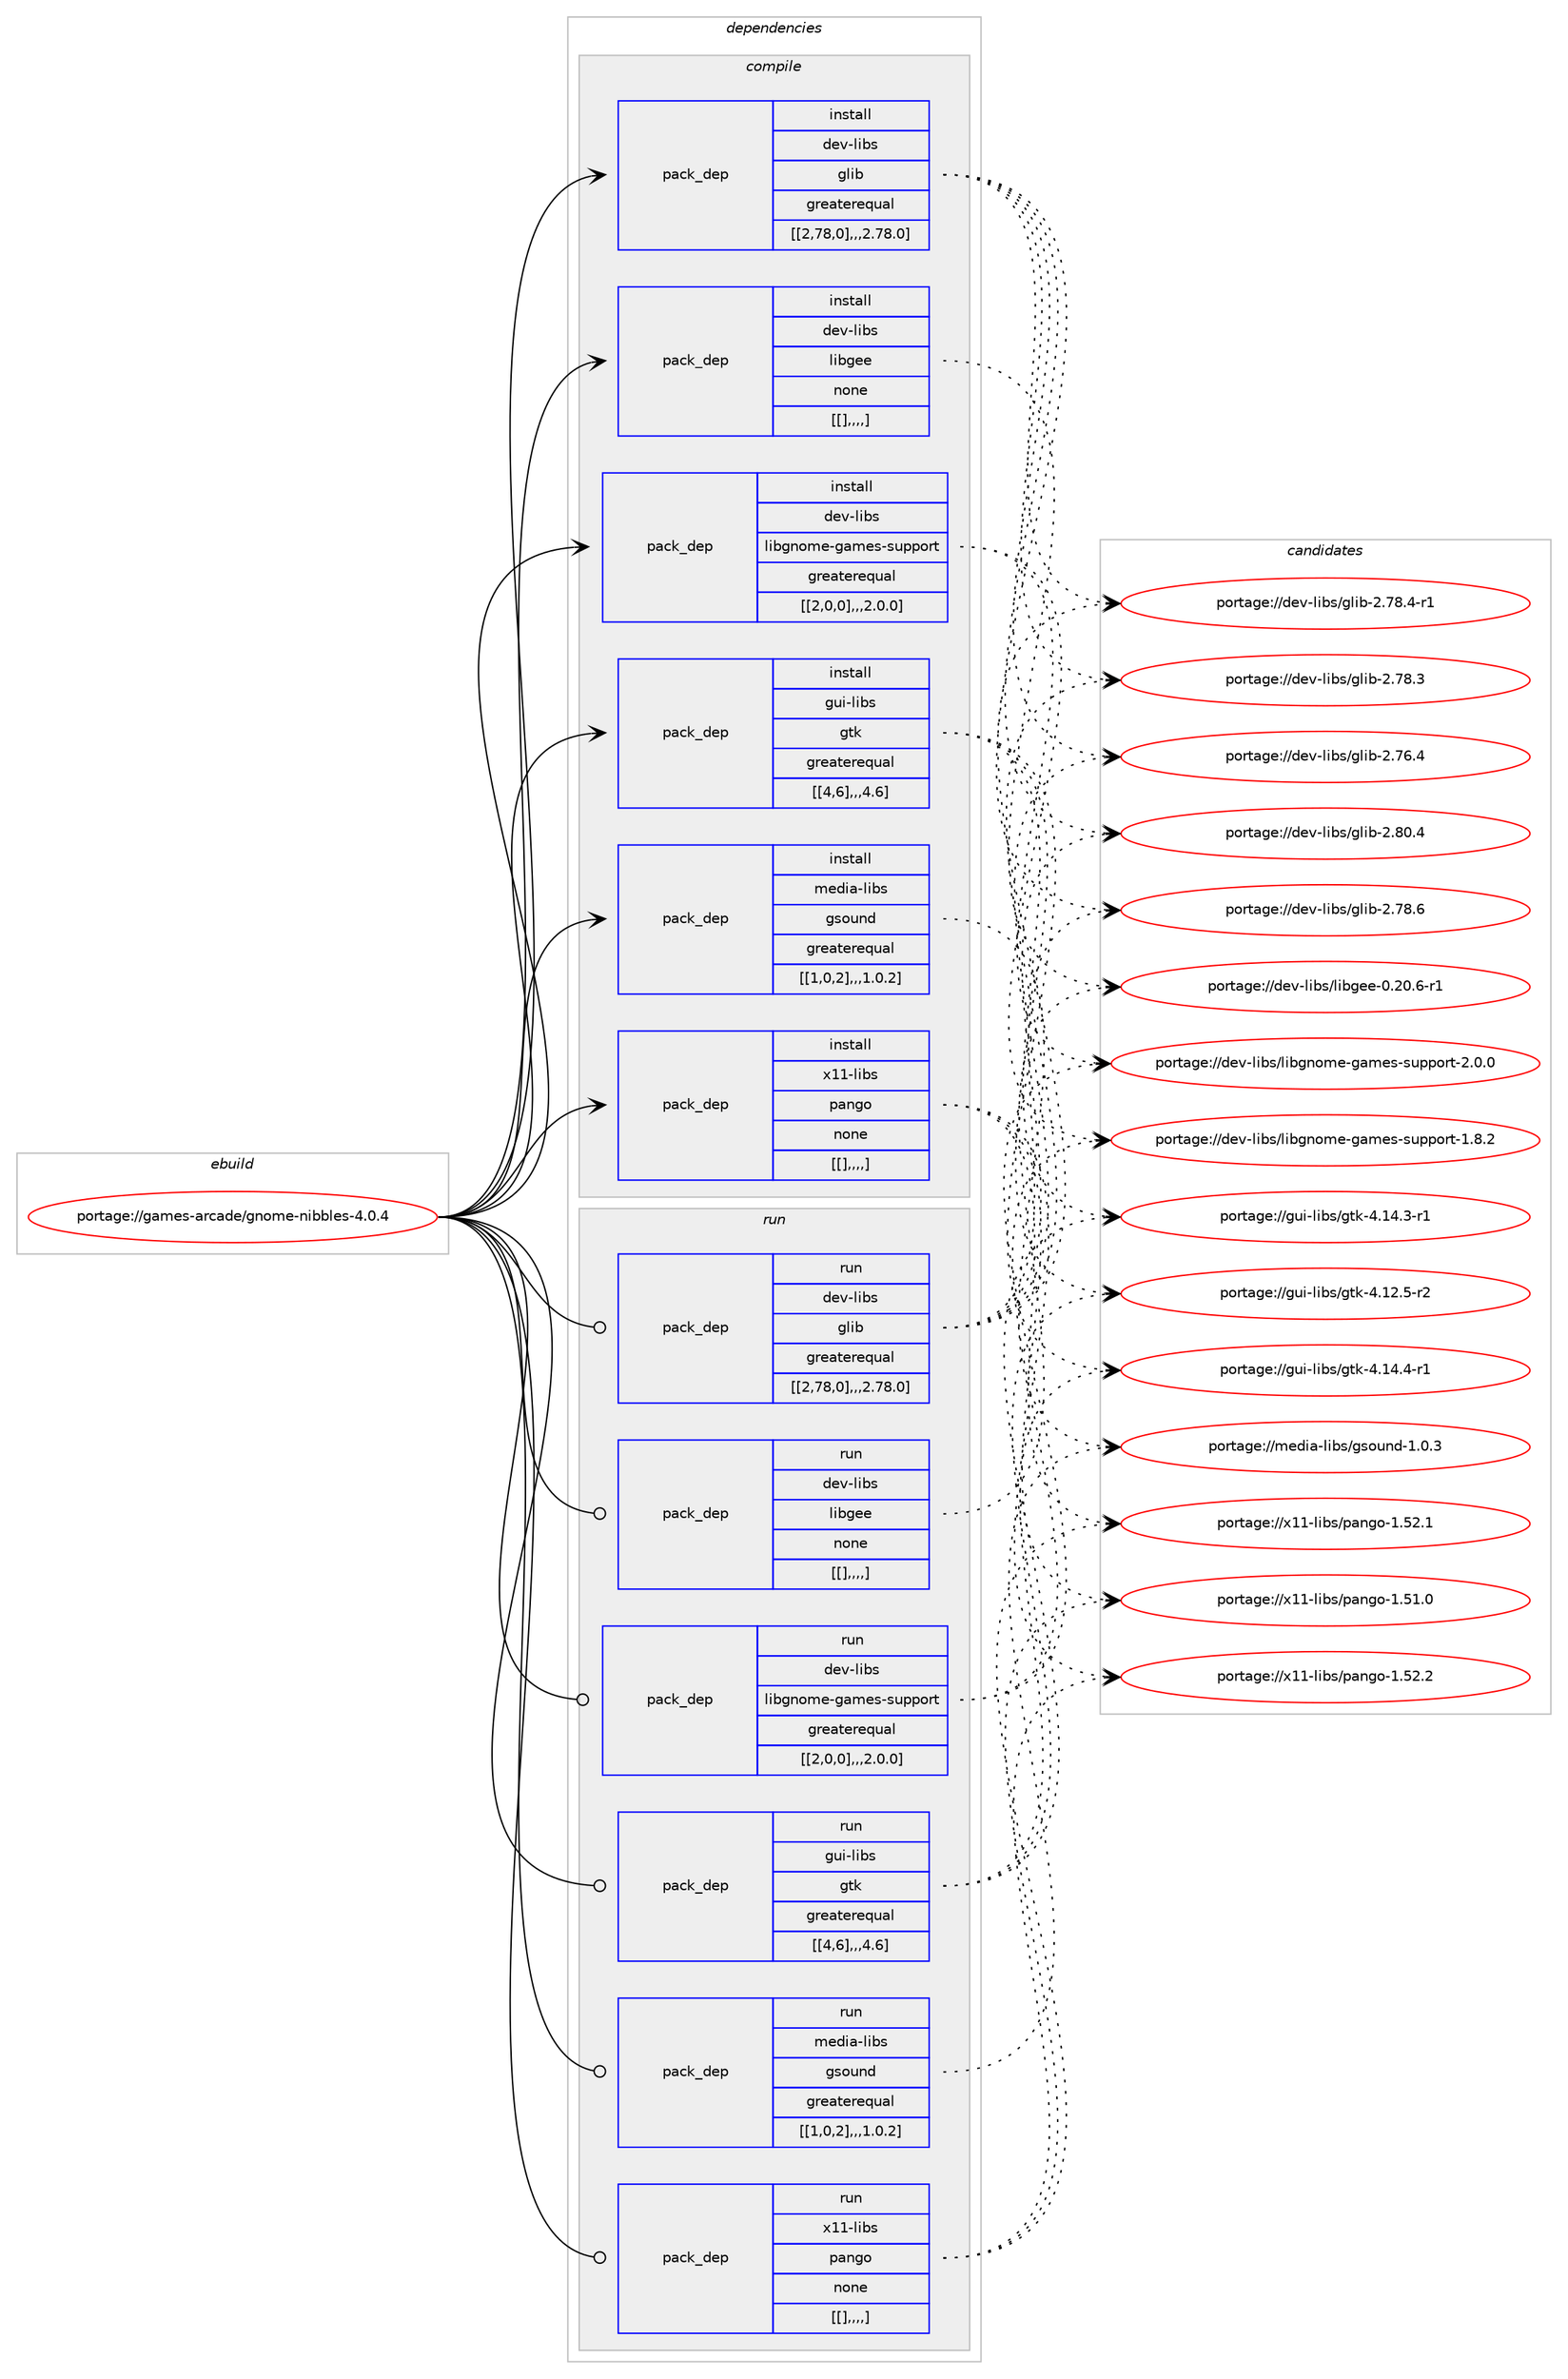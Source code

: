 digraph prolog {

# *************
# Graph options
# *************

newrank=true;
concentrate=true;
compound=true;
graph [rankdir=LR,fontname=Helvetica,fontsize=10,ranksep=1.5];#, ranksep=2.5, nodesep=0.2];
edge  [arrowhead=vee];
node  [fontname=Helvetica,fontsize=10];

# **********
# The ebuild
# **********

subgraph cluster_leftcol {
color=gray;
label=<<i>ebuild</i>>;
id [label="portage://games-arcade/gnome-nibbles-4.0.4", color=red, width=4, href="../games-arcade/gnome-nibbles-4.0.4.svg"];
}

# ****************
# The dependencies
# ****************

subgraph cluster_midcol {
color=gray;
label=<<i>dependencies</i>>;
subgraph cluster_compile {
fillcolor="#eeeeee";
style=filled;
label=<<i>compile</i>>;
subgraph pack162475 {
dependency228662 [label=<<TABLE BORDER="0" CELLBORDER="1" CELLSPACING="0" CELLPADDING="4" WIDTH="220"><TR><TD ROWSPAN="6" CELLPADDING="30">pack_dep</TD></TR><TR><TD WIDTH="110">install</TD></TR><TR><TD>dev-libs</TD></TR><TR><TD>glib</TD></TR><TR><TD>greaterequal</TD></TR><TR><TD>[[2,78,0],,,2.78.0]</TD></TR></TABLE>>, shape=none, color=blue];
}
id:e -> dependency228662:w [weight=20,style="solid",arrowhead="vee"];
subgraph pack162476 {
dependency228663 [label=<<TABLE BORDER="0" CELLBORDER="1" CELLSPACING="0" CELLPADDING="4" WIDTH="220"><TR><TD ROWSPAN="6" CELLPADDING="30">pack_dep</TD></TR><TR><TD WIDTH="110">install</TD></TR><TR><TD>dev-libs</TD></TR><TR><TD>libgee</TD></TR><TR><TD>none</TD></TR><TR><TD>[[],,,,]</TD></TR></TABLE>>, shape=none, color=blue];
}
id:e -> dependency228663:w [weight=20,style="solid",arrowhead="vee"];
subgraph pack162477 {
dependency228664 [label=<<TABLE BORDER="0" CELLBORDER="1" CELLSPACING="0" CELLPADDING="4" WIDTH="220"><TR><TD ROWSPAN="6" CELLPADDING="30">pack_dep</TD></TR><TR><TD WIDTH="110">install</TD></TR><TR><TD>dev-libs</TD></TR><TR><TD>libgnome-games-support</TD></TR><TR><TD>greaterequal</TD></TR><TR><TD>[[2,0,0],,,2.0.0]</TD></TR></TABLE>>, shape=none, color=blue];
}
id:e -> dependency228664:w [weight=20,style="solid",arrowhead="vee"];
subgraph pack162478 {
dependency228665 [label=<<TABLE BORDER="0" CELLBORDER="1" CELLSPACING="0" CELLPADDING="4" WIDTH="220"><TR><TD ROWSPAN="6" CELLPADDING="30">pack_dep</TD></TR><TR><TD WIDTH="110">install</TD></TR><TR><TD>gui-libs</TD></TR><TR><TD>gtk</TD></TR><TR><TD>greaterequal</TD></TR><TR><TD>[[4,6],,,4.6]</TD></TR></TABLE>>, shape=none, color=blue];
}
id:e -> dependency228665:w [weight=20,style="solid",arrowhead="vee"];
subgraph pack162479 {
dependency228666 [label=<<TABLE BORDER="0" CELLBORDER="1" CELLSPACING="0" CELLPADDING="4" WIDTH="220"><TR><TD ROWSPAN="6" CELLPADDING="30">pack_dep</TD></TR><TR><TD WIDTH="110">install</TD></TR><TR><TD>media-libs</TD></TR><TR><TD>gsound</TD></TR><TR><TD>greaterequal</TD></TR><TR><TD>[[1,0,2],,,1.0.2]</TD></TR></TABLE>>, shape=none, color=blue];
}
id:e -> dependency228666:w [weight=20,style="solid",arrowhead="vee"];
subgraph pack162480 {
dependency228667 [label=<<TABLE BORDER="0" CELLBORDER="1" CELLSPACING="0" CELLPADDING="4" WIDTH="220"><TR><TD ROWSPAN="6" CELLPADDING="30">pack_dep</TD></TR><TR><TD WIDTH="110">install</TD></TR><TR><TD>x11-libs</TD></TR><TR><TD>pango</TD></TR><TR><TD>none</TD></TR><TR><TD>[[],,,,]</TD></TR></TABLE>>, shape=none, color=blue];
}
id:e -> dependency228667:w [weight=20,style="solid",arrowhead="vee"];
}
subgraph cluster_compileandrun {
fillcolor="#eeeeee";
style=filled;
label=<<i>compile and run</i>>;
}
subgraph cluster_run {
fillcolor="#eeeeee";
style=filled;
label=<<i>run</i>>;
subgraph pack162481 {
dependency228668 [label=<<TABLE BORDER="0" CELLBORDER="1" CELLSPACING="0" CELLPADDING="4" WIDTH="220"><TR><TD ROWSPAN="6" CELLPADDING="30">pack_dep</TD></TR><TR><TD WIDTH="110">run</TD></TR><TR><TD>dev-libs</TD></TR><TR><TD>glib</TD></TR><TR><TD>greaterequal</TD></TR><TR><TD>[[2,78,0],,,2.78.0]</TD></TR></TABLE>>, shape=none, color=blue];
}
id:e -> dependency228668:w [weight=20,style="solid",arrowhead="odot"];
subgraph pack162482 {
dependency228669 [label=<<TABLE BORDER="0" CELLBORDER="1" CELLSPACING="0" CELLPADDING="4" WIDTH="220"><TR><TD ROWSPAN="6" CELLPADDING="30">pack_dep</TD></TR><TR><TD WIDTH="110">run</TD></TR><TR><TD>dev-libs</TD></TR><TR><TD>libgee</TD></TR><TR><TD>none</TD></TR><TR><TD>[[],,,,]</TD></TR></TABLE>>, shape=none, color=blue];
}
id:e -> dependency228669:w [weight=20,style="solid",arrowhead="odot"];
subgraph pack162483 {
dependency228670 [label=<<TABLE BORDER="0" CELLBORDER="1" CELLSPACING="0" CELLPADDING="4" WIDTH="220"><TR><TD ROWSPAN="6" CELLPADDING="30">pack_dep</TD></TR><TR><TD WIDTH="110">run</TD></TR><TR><TD>dev-libs</TD></TR><TR><TD>libgnome-games-support</TD></TR><TR><TD>greaterequal</TD></TR><TR><TD>[[2,0,0],,,2.0.0]</TD></TR></TABLE>>, shape=none, color=blue];
}
id:e -> dependency228670:w [weight=20,style="solid",arrowhead="odot"];
subgraph pack162484 {
dependency228671 [label=<<TABLE BORDER="0" CELLBORDER="1" CELLSPACING="0" CELLPADDING="4" WIDTH="220"><TR><TD ROWSPAN="6" CELLPADDING="30">pack_dep</TD></TR><TR><TD WIDTH="110">run</TD></TR><TR><TD>gui-libs</TD></TR><TR><TD>gtk</TD></TR><TR><TD>greaterequal</TD></TR><TR><TD>[[4,6],,,4.6]</TD></TR></TABLE>>, shape=none, color=blue];
}
id:e -> dependency228671:w [weight=20,style="solid",arrowhead="odot"];
subgraph pack162485 {
dependency228672 [label=<<TABLE BORDER="0" CELLBORDER="1" CELLSPACING="0" CELLPADDING="4" WIDTH="220"><TR><TD ROWSPAN="6" CELLPADDING="30">pack_dep</TD></TR><TR><TD WIDTH="110">run</TD></TR><TR><TD>media-libs</TD></TR><TR><TD>gsound</TD></TR><TR><TD>greaterequal</TD></TR><TR><TD>[[1,0,2],,,1.0.2]</TD></TR></TABLE>>, shape=none, color=blue];
}
id:e -> dependency228672:w [weight=20,style="solid",arrowhead="odot"];
subgraph pack162486 {
dependency228673 [label=<<TABLE BORDER="0" CELLBORDER="1" CELLSPACING="0" CELLPADDING="4" WIDTH="220"><TR><TD ROWSPAN="6" CELLPADDING="30">pack_dep</TD></TR><TR><TD WIDTH="110">run</TD></TR><TR><TD>x11-libs</TD></TR><TR><TD>pango</TD></TR><TR><TD>none</TD></TR><TR><TD>[[],,,,]</TD></TR></TABLE>>, shape=none, color=blue];
}
id:e -> dependency228673:w [weight=20,style="solid",arrowhead="odot"];
}
}

# **************
# The candidates
# **************

subgraph cluster_choices {
rank=same;
color=gray;
label=<<i>candidates</i>>;

subgraph choice162475 {
color=black;
nodesep=1;
choice1001011184510810598115471031081059845504656484652 [label="portage://dev-libs/glib-2.80.4", color=red, width=4,href="../dev-libs/glib-2.80.4.svg"];
choice1001011184510810598115471031081059845504655564654 [label="portage://dev-libs/glib-2.78.6", color=red, width=4,href="../dev-libs/glib-2.78.6.svg"];
choice10010111845108105981154710310810598455046555646524511449 [label="portage://dev-libs/glib-2.78.4-r1", color=red, width=4,href="../dev-libs/glib-2.78.4-r1.svg"];
choice1001011184510810598115471031081059845504655564651 [label="portage://dev-libs/glib-2.78.3", color=red, width=4,href="../dev-libs/glib-2.78.3.svg"];
choice1001011184510810598115471031081059845504655544652 [label="portage://dev-libs/glib-2.76.4", color=red, width=4,href="../dev-libs/glib-2.76.4.svg"];
dependency228662:e -> choice1001011184510810598115471031081059845504656484652:w [style=dotted,weight="100"];
dependency228662:e -> choice1001011184510810598115471031081059845504655564654:w [style=dotted,weight="100"];
dependency228662:e -> choice10010111845108105981154710310810598455046555646524511449:w [style=dotted,weight="100"];
dependency228662:e -> choice1001011184510810598115471031081059845504655564651:w [style=dotted,weight="100"];
dependency228662:e -> choice1001011184510810598115471031081059845504655544652:w [style=dotted,weight="100"];
}
subgraph choice162476 {
color=black;
nodesep=1;
choice10010111845108105981154710810598103101101454846504846544511449 [label="portage://dev-libs/libgee-0.20.6-r1", color=red, width=4,href="../dev-libs/libgee-0.20.6-r1.svg"];
dependency228663:e -> choice10010111845108105981154710810598103101101454846504846544511449:w [style=dotted,weight="100"];
}
subgraph choice162477 {
color=black;
nodesep=1;
choice10010111845108105981154710810598103110111109101451039710910111545115117112112111114116455046484648 [label="portage://dev-libs/libgnome-games-support-2.0.0", color=red, width=4,href="../dev-libs/libgnome-games-support-2.0.0.svg"];
choice10010111845108105981154710810598103110111109101451039710910111545115117112112111114116454946564650 [label="portage://dev-libs/libgnome-games-support-1.8.2", color=red, width=4,href="../dev-libs/libgnome-games-support-1.8.2.svg"];
dependency228664:e -> choice10010111845108105981154710810598103110111109101451039710910111545115117112112111114116455046484648:w [style=dotted,weight="100"];
dependency228664:e -> choice10010111845108105981154710810598103110111109101451039710910111545115117112112111114116454946564650:w [style=dotted,weight="100"];
}
subgraph choice162478 {
color=black;
nodesep=1;
choice103117105451081059811547103116107455246495246524511449 [label="portage://gui-libs/gtk-4.14.4-r1", color=red, width=4,href="../gui-libs/gtk-4.14.4-r1.svg"];
choice103117105451081059811547103116107455246495246514511449 [label="portage://gui-libs/gtk-4.14.3-r1", color=red, width=4,href="../gui-libs/gtk-4.14.3-r1.svg"];
choice103117105451081059811547103116107455246495046534511450 [label="portage://gui-libs/gtk-4.12.5-r2", color=red, width=4,href="../gui-libs/gtk-4.12.5-r2.svg"];
dependency228665:e -> choice103117105451081059811547103116107455246495246524511449:w [style=dotted,weight="100"];
dependency228665:e -> choice103117105451081059811547103116107455246495246514511449:w [style=dotted,weight="100"];
dependency228665:e -> choice103117105451081059811547103116107455246495046534511450:w [style=dotted,weight="100"];
}
subgraph choice162479 {
color=black;
nodesep=1;
choice10910110010597451081059811547103115111117110100454946484651 [label="portage://media-libs/gsound-1.0.3", color=red, width=4,href="../media-libs/gsound-1.0.3.svg"];
dependency228666:e -> choice10910110010597451081059811547103115111117110100454946484651:w [style=dotted,weight="100"];
}
subgraph choice162480 {
color=black;
nodesep=1;
choice12049494510810598115471129711010311145494653504650 [label="portage://x11-libs/pango-1.52.2", color=red, width=4,href="../x11-libs/pango-1.52.2.svg"];
choice12049494510810598115471129711010311145494653504649 [label="portage://x11-libs/pango-1.52.1", color=red, width=4,href="../x11-libs/pango-1.52.1.svg"];
choice12049494510810598115471129711010311145494653494648 [label="portage://x11-libs/pango-1.51.0", color=red, width=4,href="../x11-libs/pango-1.51.0.svg"];
dependency228667:e -> choice12049494510810598115471129711010311145494653504650:w [style=dotted,weight="100"];
dependency228667:e -> choice12049494510810598115471129711010311145494653504649:w [style=dotted,weight="100"];
dependency228667:e -> choice12049494510810598115471129711010311145494653494648:w [style=dotted,weight="100"];
}
subgraph choice162481 {
color=black;
nodesep=1;
choice1001011184510810598115471031081059845504656484652 [label="portage://dev-libs/glib-2.80.4", color=red, width=4,href="../dev-libs/glib-2.80.4.svg"];
choice1001011184510810598115471031081059845504655564654 [label="portage://dev-libs/glib-2.78.6", color=red, width=4,href="../dev-libs/glib-2.78.6.svg"];
choice10010111845108105981154710310810598455046555646524511449 [label="portage://dev-libs/glib-2.78.4-r1", color=red, width=4,href="../dev-libs/glib-2.78.4-r1.svg"];
choice1001011184510810598115471031081059845504655564651 [label="portage://dev-libs/glib-2.78.3", color=red, width=4,href="../dev-libs/glib-2.78.3.svg"];
choice1001011184510810598115471031081059845504655544652 [label="portage://dev-libs/glib-2.76.4", color=red, width=4,href="../dev-libs/glib-2.76.4.svg"];
dependency228668:e -> choice1001011184510810598115471031081059845504656484652:w [style=dotted,weight="100"];
dependency228668:e -> choice1001011184510810598115471031081059845504655564654:w [style=dotted,weight="100"];
dependency228668:e -> choice10010111845108105981154710310810598455046555646524511449:w [style=dotted,weight="100"];
dependency228668:e -> choice1001011184510810598115471031081059845504655564651:w [style=dotted,weight="100"];
dependency228668:e -> choice1001011184510810598115471031081059845504655544652:w [style=dotted,weight="100"];
}
subgraph choice162482 {
color=black;
nodesep=1;
choice10010111845108105981154710810598103101101454846504846544511449 [label="portage://dev-libs/libgee-0.20.6-r1", color=red, width=4,href="../dev-libs/libgee-0.20.6-r1.svg"];
dependency228669:e -> choice10010111845108105981154710810598103101101454846504846544511449:w [style=dotted,weight="100"];
}
subgraph choice162483 {
color=black;
nodesep=1;
choice10010111845108105981154710810598103110111109101451039710910111545115117112112111114116455046484648 [label="portage://dev-libs/libgnome-games-support-2.0.0", color=red, width=4,href="../dev-libs/libgnome-games-support-2.0.0.svg"];
choice10010111845108105981154710810598103110111109101451039710910111545115117112112111114116454946564650 [label="portage://dev-libs/libgnome-games-support-1.8.2", color=red, width=4,href="../dev-libs/libgnome-games-support-1.8.2.svg"];
dependency228670:e -> choice10010111845108105981154710810598103110111109101451039710910111545115117112112111114116455046484648:w [style=dotted,weight="100"];
dependency228670:e -> choice10010111845108105981154710810598103110111109101451039710910111545115117112112111114116454946564650:w [style=dotted,weight="100"];
}
subgraph choice162484 {
color=black;
nodesep=1;
choice103117105451081059811547103116107455246495246524511449 [label="portage://gui-libs/gtk-4.14.4-r1", color=red, width=4,href="../gui-libs/gtk-4.14.4-r1.svg"];
choice103117105451081059811547103116107455246495246514511449 [label="portage://gui-libs/gtk-4.14.3-r1", color=red, width=4,href="../gui-libs/gtk-4.14.3-r1.svg"];
choice103117105451081059811547103116107455246495046534511450 [label="portage://gui-libs/gtk-4.12.5-r2", color=red, width=4,href="../gui-libs/gtk-4.12.5-r2.svg"];
dependency228671:e -> choice103117105451081059811547103116107455246495246524511449:w [style=dotted,weight="100"];
dependency228671:e -> choice103117105451081059811547103116107455246495246514511449:w [style=dotted,weight="100"];
dependency228671:e -> choice103117105451081059811547103116107455246495046534511450:w [style=dotted,weight="100"];
}
subgraph choice162485 {
color=black;
nodesep=1;
choice10910110010597451081059811547103115111117110100454946484651 [label="portage://media-libs/gsound-1.0.3", color=red, width=4,href="../media-libs/gsound-1.0.3.svg"];
dependency228672:e -> choice10910110010597451081059811547103115111117110100454946484651:w [style=dotted,weight="100"];
}
subgraph choice162486 {
color=black;
nodesep=1;
choice12049494510810598115471129711010311145494653504650 [label="portage://x11-libs/pango-1.52.2", color=red, width=4,href="../x11-libs/pango-1.52.2.svg"];
choice12049494510810598115471129711010311145494653504649 [label="portage://x11-libs/pango-1.52.1", color=red, width=4,href="../x11-libs/pango-1.52.1.svg"];
choice12049494510810598115471129711010311145494653494648 [label="portage://x11-libs/pango-1.51.0", color=red, width=4,href="../x11-libs/pango-1.51.0.svg"];
dependency228673:e -> choice12049494510810598115471129711010311145494653504650:w [style=dotted,weight="100"];
dependency228673:e -> choice12049494510810598115471129711010311145494653504649:w [style=dotted,weight="100"];
dependency228673:e -> choice12049494510810598115471129711010311145494653494648:w [style=dotted,weight="100"];
}
}

}
